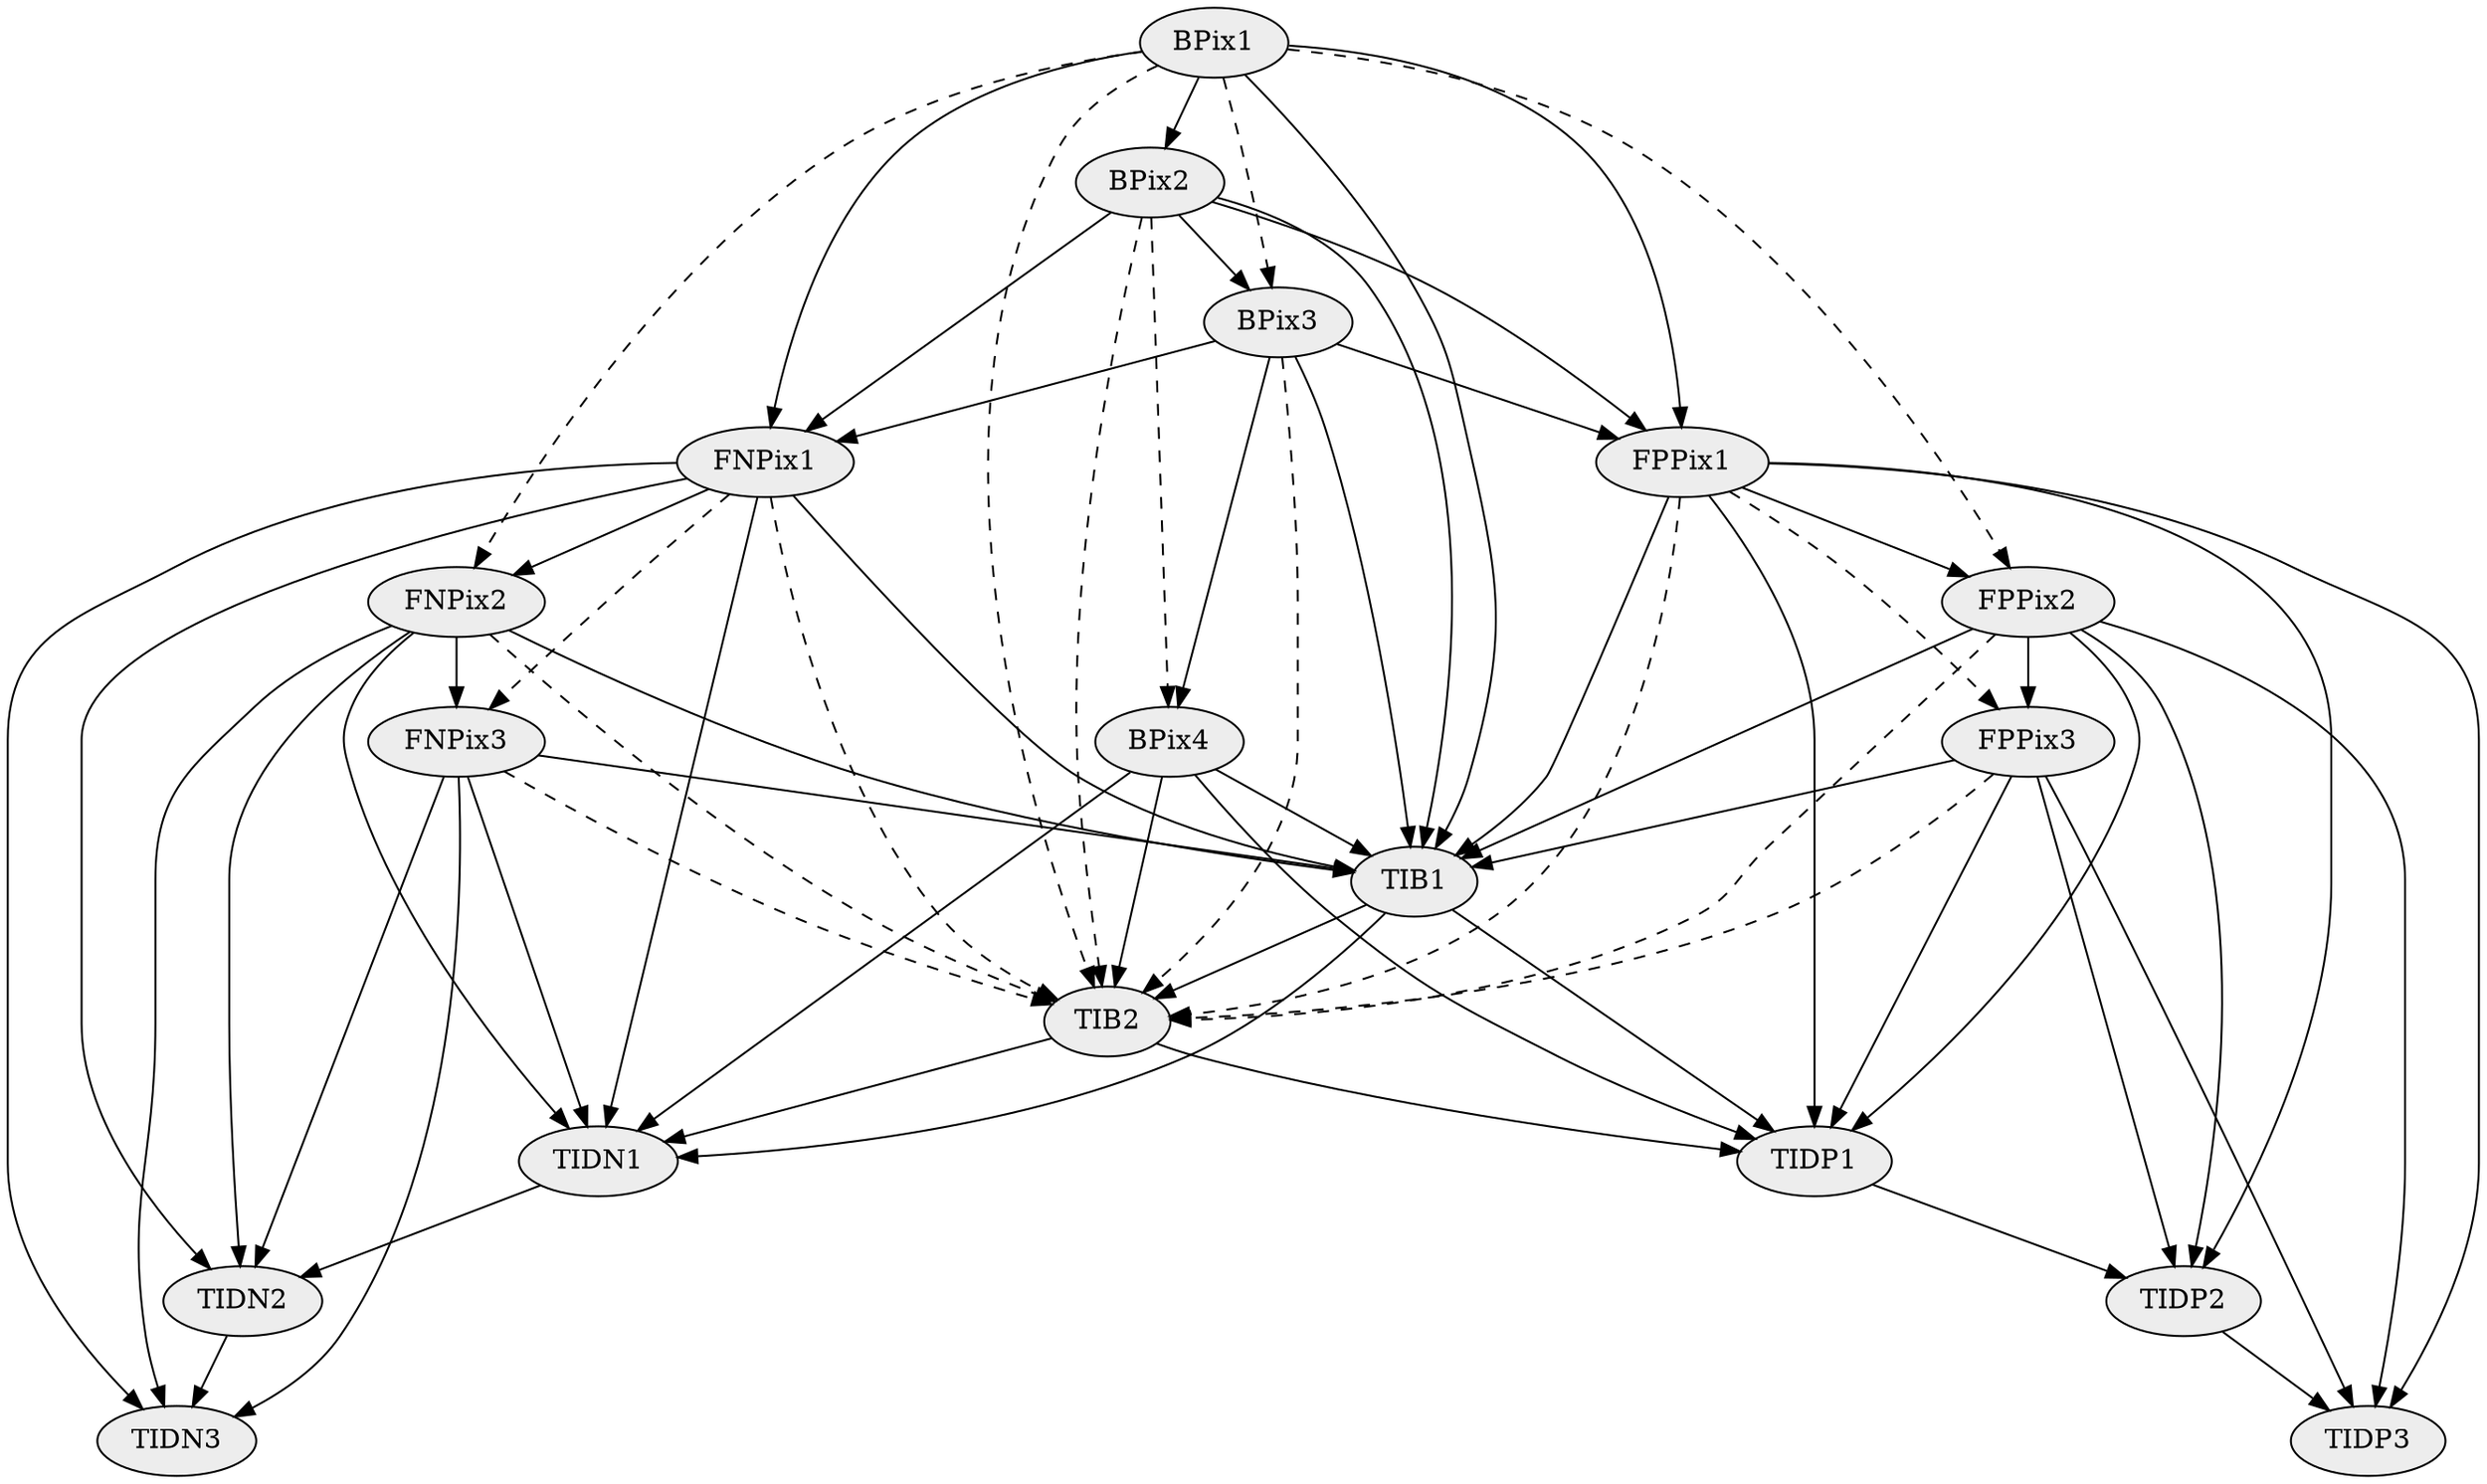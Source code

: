 digraph G {
node [shape=ellipse, color=black, fillcolor="#EDEDED", style=filled];
BPix1
	BPix1 -> BPix2 [color=black, line_style=solid]
	BPix1 -> BPix3 [color=black, style=dashed]
	BPix1 -> FNPix1 [color=black, line_style=solid]
	BPix1 -> FNPix2 [color=black, style=dashed]
	BPix1 -> TIB1 [color=black, line_style=solid]
	BPix1 -> TIB2 [color=black, style=dashed]
	BPix1 -> FPPix1 [color=black, line_style=solid]
	BPix1 -> FPPix2 [color=black, style=dashed]
BPix2
	BPix2 -> BPix3 [color=black, line_style=solid]
	BPix2 -> BPix4 [color=black, style=dashed]
	BPix2 -> FNPix1 [color=black, line_style=solid]
	BPix2 -> TIB1 [color=black, line_style=solid]
	BPix2 -> TIB2 [color=black, style=dashed]
	BPix2 -> FPPix1 [color=black, line_style=solid]
BPix3
	BPix3 -> BPix4 [color=black, line_style=solid]
	BPix3 -> FNPix1 [color=black, line_style=solid]
	BPix3 -> TIB1 [color=black, line_style=solid]
	BPix3 -> TIB2 [color=black, style=dashed]
	BPix3 -> FPPix1 [color=black, line_style=solid]
BPix4
	BPix4 -> TIB1 [color=black, line_style=solid]
	BPix4 -> TIB2 [color=black, line_style=solid]
	BPix4 -> TIDN1 [color=black, line_style=solid]
	BPix4 -> TIDP1 [color=black, line_style=solid]
FNPix1
	FNPix1 -> FNPix2 [color=black, line_style=solid]
	FNPix1 -> FNPix3 [color=black, style=dashed]
	FNPix1 -> TIB1 [color=black, line_style=solid]
	FNPix1 -> TIB2 [color=black, style=dashed]
	FNPix1 -> TIDN1 [color=black, line_style=solid]
	FNPix1 -> TIDN2 [color=black, line_style=solid]
	FNPix1 -> TIDN3 [color=black, line_style=solid]
FNPix2
	FNPix2 -> FNPix3 [color=black, line_style=solid]
	FNPix2 -> TIB1 [color=black, line_style=solid]
	FNPix2 -> TIB2 [color=black, style=dashed]
	FNPix2 -> TIDN1 [color=black, line_style=solid]
	FNPix2 -> TIDN2 [color=black, line_style=solid]
	FNPix2 -> TIDN3 [color=black, line_style=solid]
FNPix3
	FNPix3 -> TIB1 [color=black, line_style=solid]
	FNPix3 -> TIB2 [color=black, style=dashed]
	FNPix3 -> TIDN1 [color=black, line_style=solid]
	FNPix3 -> TIDN2 [color=black, line_style=solid]
	FNPix3 -> TIDN3 [color=black, line_style=solid]
FPPix1
	FPPix1 -> FPPix2 [color=black, line_style=solid]
	FPPix1 -> FPPix3 [color=black, style=dashed]
	FPPix1 -> TIB1 [color=black, line_style=solid]
	FPPix1 -> TIB2 [color=black, style=dashed]
	FPPix1 -> TIDP1 [color=black, line_style=solid]
	FPPix1 -> TIDP2 [color=black, line_style=solid]
	FPPix1 -> TIDP3 [color=black, line_style=solid]
FPPix2
	FPPix2 -> FPPix3 [color=black, line_style=solid]
	FPPix2 -> TIB1 [color=black, line_style=solid]
	FPPix2 -> TIB2 [color=black, style=dashed]
	FPPix2 -> TIDP1 [color=black, line_style=solid]
	FPPix2 -> TIDP2 [color=black, line_style=solid]
	FPPix2 -> TIDP3 [color=black, line_style=solid]
FPPix3
	FPPix3 -> TIB1 [color=black, line_style=solid]
	FPPix3 -> TIB2 [color=black, style=dashed]
	FPPix3 -> TIDP1 [color=black, line_style=solid]
	FPPix3 -> TIDP2 [color=black, line_style=solid]
	FPPix3 -> TIDP3 [color=black, line_style=solid]
TIB1
	TIB1 -> TIB2 [color=black, line_style=solid]
	TIB1 -> TIDN1 [color=black, line_style=solid]
	TIB1 -> TIDP1 [color=black, line_style=solid]
TIB2
	TIB2 -> TIDN1 [color=black, line_style=solid]
	TIB2 -> TIDP1 [color=black, line_style=solid]
TIDN1
	TIDN1 -> TIDN2 [color=black, line_style=solid]
TIDN2
	TIDN2 -> TIDN3 [color=black, line_style=solid]
TIDN3
TIDP1
	TIDP1 -> TIDP2 [color=black, line_style=solid]
TIDP2
	TIDP2 -> TIDP3 [color=black, line_style=solid]
TIDP3
}

